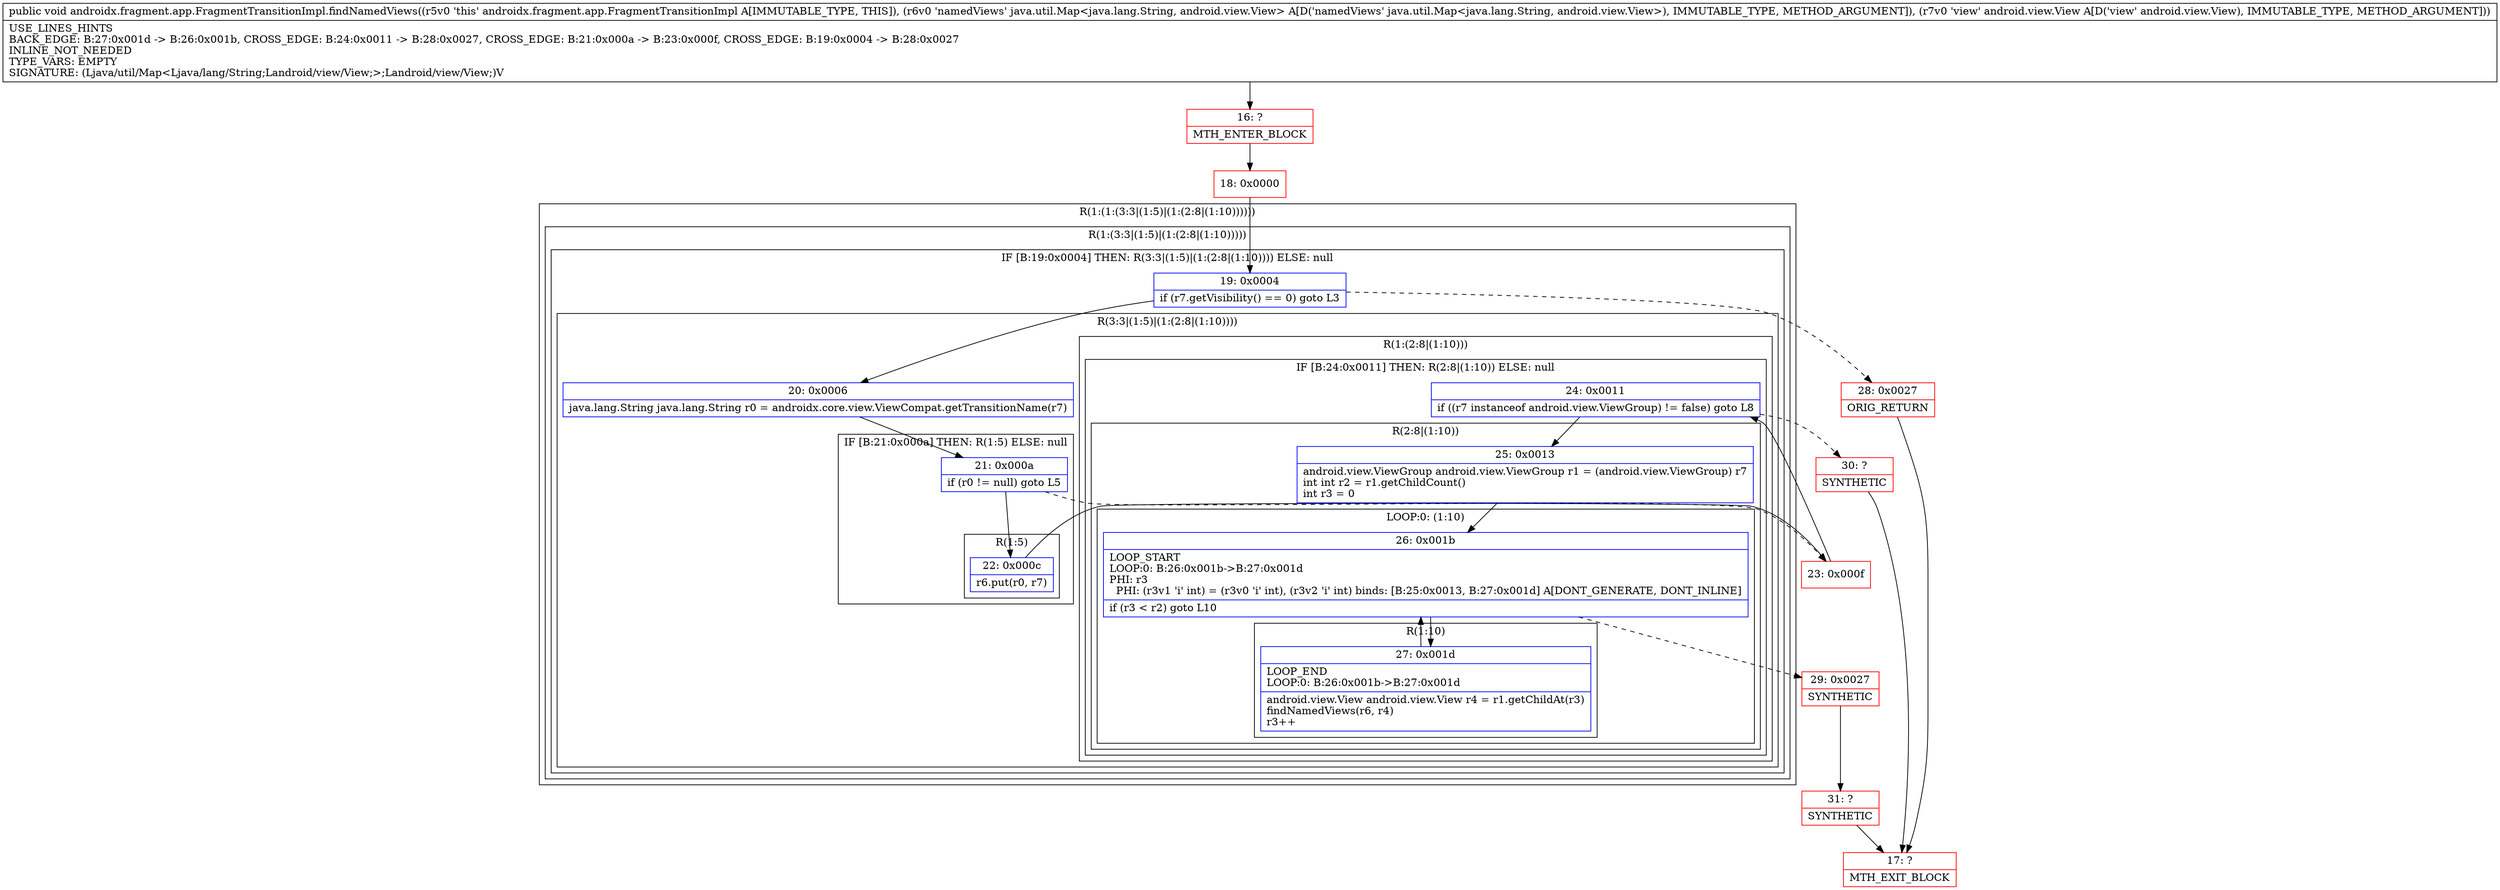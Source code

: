 digraph "CFG forandroidx.fragment.app.FragmentTransitionImpl.findNamedViews(Ljava\/util\/Map;Landroid\/view\/View;)V" {
subgraph cluster_Region_2088280763 {
label = "R(1:(1:(3:3|(1:5)|(1:(2:8|(1:10))))))";
node [shape=record,color=blue];
subgraph cluster_Region_1519576824 {
label = "R(1:(3:3|(1:5)|(1:(2:8|(1:10)))))";
node [shape=record,color=blue];
subgraph cluster_IfRegion_1289880204 {
label = "IF [B:19:0x0004] THEN: R(3:3|(1:5)|(1:(2:8|(1:10)))) ELSE: null";
node [shape=record,color=blue];
Node_19 [shape=record,label="{19\:\ 0x0004|if (r7.getVisibility() == 0) goto L3\l}"];
subgraph cluster_Region_1763523509 {
label = "R(3:3|(1:5)|(1:(2:8|(1:10))))";
node [shape=record,color=blue];
Node_20 [shape=record,label="{20\:\ 0x0006|java.lang.String java.lang.String r0 = androidx.core.view.ViewCompat.getTransitionName(r7)\l}"];
subgraph cluster_IfRegion_355335278 {
label = "IF [B:21:0x000a] THEN: R(1:5) ELSE: null";
node [shape=record,color=blue];
Node_21 [shape=record,label="{21\:\ 0x000a|if (r0 != null) goto L5\l}"];
subgraph cluster_Region_1118904002 {
label = "R(1:5)";
node [shape=record,color=blue];
Node_22 [shape=record,label="{22\:\ 0x000c|r6.put(r0, r7)\l}"];
}
}
subgraph cluster_Region_1809941635 {
label = "R(1:(2:8|(1:10)))";
node [shape=record,color=blue];
subgraph cluster_IfRegion_1379245630 {
label = "IF [B:24:0x0011] THEN: R(2:8|(1:10)) ELSE: null";
node [shape=record,color=blue];
Node_24 [shape=record,label="{24\:\ 0x0011|if ((r7 instanceof android.view.ViewGroup) != false) goto L8\l}"];
subgraph cluster_Region_1988467310 {
label = "R(2:8|(1:10))";
node [shape=record,color=blue];
Node_25 [shape=record,label="{25\:\ 0x0013|android.view.ViewGroup android.view.ViewGroup r1 = (android.view.ViewGroup) r7\lint int r2 = r1.getChildCount()\lint r3 = 0\l}"];
subgraph cluster_LoopRegion_208767922 {
label = "LOOP:0: (1:10)";
node [shape=record,color=blue];
Node_26 [shape=record,label="{26\:\ 0x001b|LOOP_START\lLOOP:0: B:26:0x001b\-\>B:27:0x001d\lPHI: r3 \l  PHI: (r3v1 'i' int) = (r3v0 'i' int), (r3v2 'i' int) binds: [B:25:0x0013, B:27:0x001d] A[DONT_GENERATE, DONT_INLINE]\l|if (r3 \< r2) goto L10\l}"];
subgraph cluster_Region_1984284568 {
label = "R(1:10)";
node [shape=record,color=blue];
Node_27 [shape=record,label="{27\:\ 0x001d|LOOP_END\lLOOP:0: B:26:0x001b\-\>B:27:0x001d\l|android.view.View android.view.View r4 = r1.getChildAt(r3)\lfindNamedViews(r6, r4)\lr3++\l}"];
}
}
}
}
}
}
}
}
}
Node_16 [shape=record,color=red,label="{16\:\ ?|MTH_ENTER_BLOCK\l}"];
Node_18 [shape=record,color=red,label="{18\:\ 0x0000}"];
Node_23 [shape=record,color=red,label="{23\:\ 0x000f}"];
Node_29 [shape=record,color=red,label="{29\:\ 0x0027|SYNTHETIC\l}"];
Node_31 [shape=record,color=red,label="{31\:\ ?|SYNTHETIC\l}"];
Node_17 [shape=record,color=red,label="{17\:\ ?|MTH_EXIT_BLOCK\l}"];
Node_30 [shape=record,color=red,label="{30\:\ ?|SYNTHETIC\l}"];
Node_28 [shape=record,color=red,label="{28\:\ 0x0027|ORIG_RETURN\l}"];
MethodNode[shape=record,label="{public void androidx.fragment.app.FragmentTransitionImpl.findNamedViews((r5v0 'this' androidx.fragment.app.FragmentTransitionImpl A[IMMUTABLE_TYPE, THIS]), (r6v0 'namedViews' java.util.Map\<java.lang.String, android.view.View\> A[D('namedViews' java.util.Map\<java.lang.String, android.view.View\>), IMMUTABLE_TYPE, METHOD_ARGUMENT]), (r7v0 'view' android.view.View A[D('view' android.view.View), IMMUTABLE_TYPE, METHOD_ARGUMENT]))  | USE_LINES_HINTS\lBACK_EDGE: B:27:0x001d \-\> B:26:0x001b, CROSS_EDGE: B:24:0x0011 \-\> B:28:0x0027, CROSS_EDGE: B:21:0x000a \-\> B:23:0x000f, CROSS_EDGE: B:19:0x0004 \-\> B:28:0x0027\lINLINE_NOT_NEEDED\lTYPE_VARS: EMPTY\lSIGNATURE: (Ljava\/util\/Map\<Ljava\/lang\/String;Landroid\/view\/View;\>;Landroid\/view\/View;)V\l}"];
MethodNode -> Node_16;Node_19 -> Node_20;
Node_19 -> Node_28[style=dashed];
Node_20 -> Node_21;
Node_21 -> Node_22;
Node_21 -> Node_23[style=dashed];
Node_22 -> Node_23;
Node_24 -> Node_25;
Node_24 -> Node_30[style=dashed];
Node_25 -> Node_26;
Node_26 -> Node_27;
Node_26 -> Node_29[style=dashed];
Node_27 -> Node_26;
Node_16 -> Node_18;
Node_18 -> Node_19;
Node_23 -> Node_24;
Node_29 -> Node_31;
Node_31 -> Node_17;
Node_30 -> Node_17;
Node_28 -> Node_17;
}


